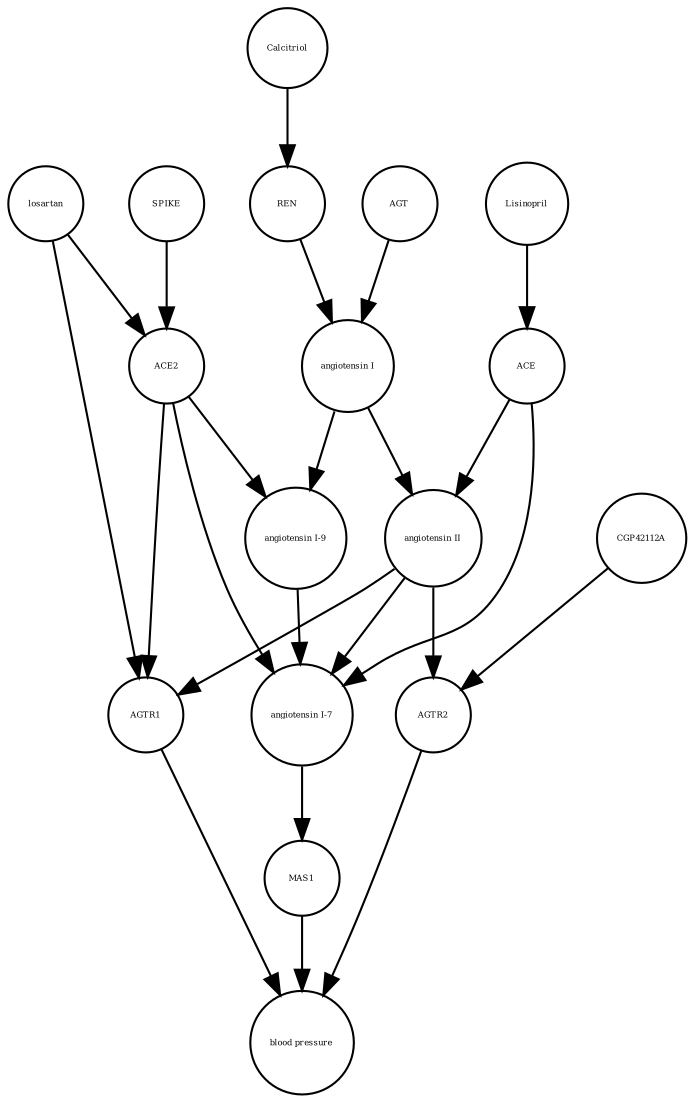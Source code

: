 strict digraph  {
MAS1 [annotation="", bipartite=0, cls=macromolecule, fontsize=4, label=MAS1, shape=circle];
"blood pressure" [annotation="", bipartite=0, cls=phenotype, fontsize=4, label="blood pressure", shape=circle];
AGTR2 [annotation="", bipartite=0, cls=macromolecule, fontsize=4, label=AGTR2, shape=circle];
AGTR1 [annotation="", bipartite=0, cls=macromolecule, fontsize=4, label=AGTR1, shape=circle];
ACE2 [annotation="", bipartite=0, cls=macromolecule, fontsize=4, label=ACE2, shape=circle];
losartan [annotation="", bipartite=0, cls="simple chemical", fontsize=4, label=losartan, shape=circle];
Calcitriol [annotation="", bipartite=0, cls="simple chemical", fontsize=4, label=Calcitriol, shape=circle];
"angiotensin I-7" [annotation="", bipartite=0, cls="simple chemical", fontsize=4, label="angiotensin I-7", shape=circle];
"angiotensin I" [annotation="", bipartite=0, cls="simple chemical", fontsize=4, label="angiotensin I", shape=circle];
REN [annotation="", bipartite=0, cls=macromolecule, fontsize=4, label=REN, shape=circle];
ACE [annotation="", bipartite=0, cls=macromolecule, fontsize=4, label=ACE, shape=circle];
AGT [annotation="", bipartite=0, cls=macromolecule, fontsize=4, label=AGT, shape=circle];
SPIKE [annotation="", bipartite=0, cls=macromolecule, fontsize=4, label=SPIKE, shape=circle];
CGP42112A [annotation="", bipartite=0, cls="simple chemical", fontsize=4, label=CGP42112A, shape=circle];
Lisinopril [annotation="", bipartite=0, cls="simple chemical", fontsize=4, label=Lisinopril, shape=circle];
"angiotensin I-9" [annotation="", bipartite=0, cls="simple chemical", fontsize=4, label="angiotensin I-9", shape=circle];
"angiotensin II" [annotation="", bipartite=0, cls="simple chemical", fontsize=4, label="angiotensin II", shape=circle];
MAS1 -> "blood pressure"  [annotation="", interaction_type=inhibition];
AGTR2 -> "blood pressure"  [annotation="", interaction_type=inhibition];
AGTR1 -> "blood pressure"  [annotation="", interaction_type=stimulation];
ACE2 -> "angiotensin I-7"  [annotation="", interaction_type=catalysis];
ACE2 -> AGTR1  [annotation="", interaction_type=production];
ACE2 -> "angiotensin I-9"  [annotation="", interaction_type=catalysis];
losartan -> AGTR1  [annotation="", interaction_type=production];
losartan -> ACE2  [annotation="", interaction_type=production];
Calcitriol -> REN  [annotation="", interaction_type=inhibition];
"angiotensin I-7" -> MAS1  [annotation="", interaction_type=production];
"angiotensin I" -> "angiotensin I-9"  [annotation="", interaction_type=production];
"angiotensin I" -> "angiotensin II"  [annotation="", interaction_type=production];
REN -> "angiotensin I"  [annotation="", interaction_type=catalysis];
ACE -> "angiotensin I-7"  [annotation="", interaction_type=catalysis];
ACE -> "angiotensin II"  [annotation="", interaction_type=catalysis];
AGT -> "angiotensin I"  [annotation="", interaction_type=production];
SPIKE -> ACE2  [annotation="", interaction_type=production];
CGP42112A -> AGTR2  [annotation="", interaction_type=production];
Lisinopril -> ACE  [annotation="", interaction_type=production];
"angiotensin I-9" -> "angiotensin I-7"  [annotation="", interaction_type=production];
"angiotensin II" -> "angiotensin I-7"  [annotation="", interaction_type=production];
"angiotensin II" -> AGTR1  [annotation="", interaction_type=modulation];
"angiotensin II" -> AGTR2  [annotation="", interaction_type=production];
}
